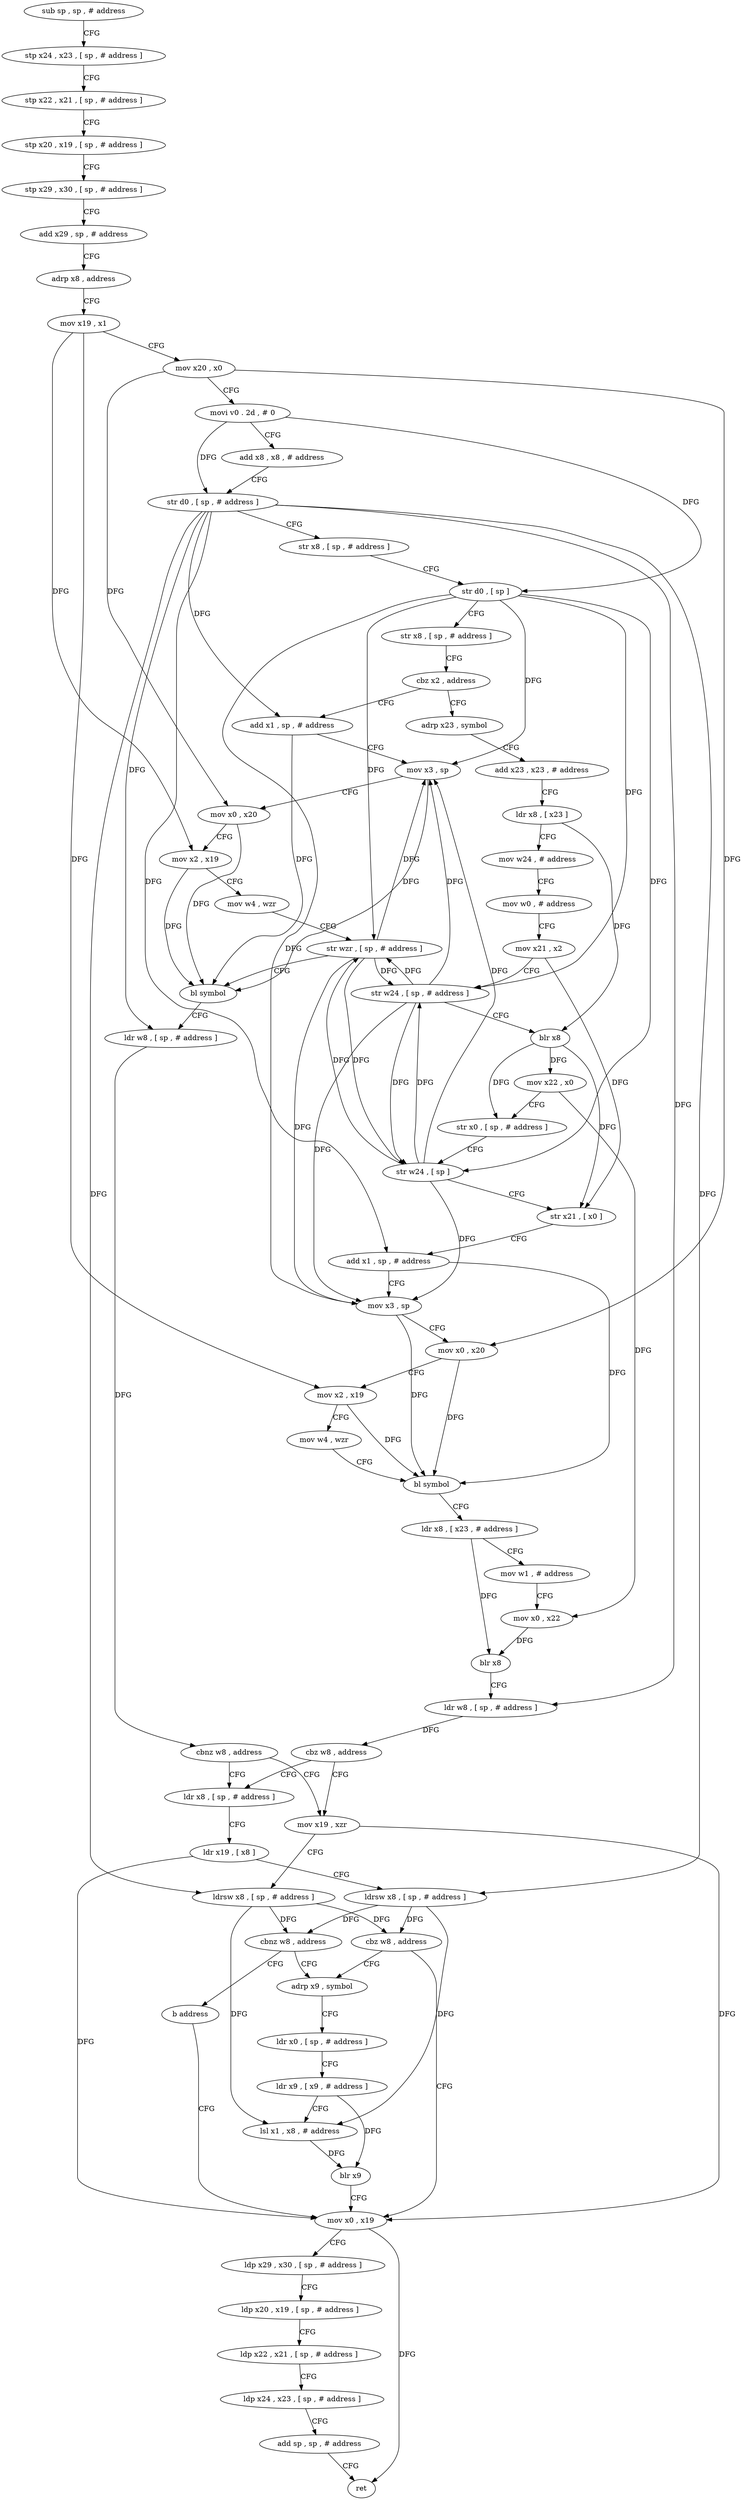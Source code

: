 digraph "func" {
"4241772" [label = "sub sp , sp , # address" ]
"4241776" [label = "stp x24 , x23 , [ sp , # address ]" ]
"4241780" [label = "stp x22 , x21 , [ sp , # address ]" ]
"4241784" [label = "stp x20 , x19 , [ sp , # address ]" ]
"4241788" [label = "stp x29 , x30 , [ sp , # address ]" ]
"4241792" [label = "add x29 , sp , # address" ]
"4241796" [label = "adrp x8 , address" ]
"4241800" [label = "mov x19 , x1" ]
"4241804" [label = "mov x20 , x0" ]
"4241808" [label = "movi v0 . 2d , # 0" ]
"4241812" [label = "add x8 , x8 , # address" ]
"4241816" [label = "str d0 , [ sp , # address ]" ]
"4241820" [label = "str x8 , [ sp , # address ]" ]
"4241824" [label = "str d0 , [ sp ]" ]
"4241828" [label = "str x8 , [ sp , # address ]" ]
"4241832" [label = "cbz x2 , address" ]
"4241996" [label = "add x1 , sp , # address" ]
"4241836" [label = "adrp x23 , symbol" ]
"4242000" [label = "mov x3 , sp" ]
"4242004" [label = "mov x0 , x20" ]
"4242008" [label = "mov x2 , x19" ]
"4242012" [label = "mov w4 , wzr" ]
"4242016" [label = "str wzr , [ sp , # address ]" ]
"4242020" [label = "bl symbol" ]
"4242024" [label = "ldr w8 , [ sp , # address ]" ]
"4242028" [label = "cbnz w8 , address" ]
"4241932" [label = "ldr x8 , [ sp , # address ]" ]
"4242032" [label = "mov x19 , xzr" ]
"4241840" [label = "add x23 , x23 , # address" ]
"4241844" [label = "ldr x8 , [ x23 ]" ]
"4241848" [label = "mov w24 , # address" ]
"4241852" [label = "mov w0 , # address" ]
"4241856" [label = "mov x21 , x2" ]
"4241860" [label = "str w24 , [ sp , # address ]" ]
"4241864" [label = "blr x8" ]
"4241868" [label = "mov x22 , x0" ]
"4241872" [label = "str x0 , [ sp , # address ]" ]
"4241876" [label = "str w24 , [ sp ]" ]
"4241880" [label = "str x21 , [ x0 ]" ]
"4241884" [label = "add x1 , sp , # address" ]
"4241888" [label = "mov x3 , sp" ]
"4241892" [label = "mov x0 , x20" ]
"4241896" [label = "mov x2 , x19" ]
"4241900" [label = "mov w4 , wzr" ]
"4241904" [label = "bl symbol" ]
"4241908" [label = "ldr x8 , [ x23 , # address ]" ]
"4241912" [label = "mov w1 , # address" ]
"4241916" [label = "mov x0 , x22" ]
"4241920" [label = "blr x8" ]
"4241924" [label = "ldr w8 , [ sp , # address ]" ]
"4241928" [label = "cbz w8 , address" ]
"4241936" [label = "ldr x19 , [ x8 ]" ]
"4241940" [label = "ldrsw x8 , [ sp , # address ]" ]
"4241944" [label = "cbz w8 , address" ]
"4241968" [label = "mov x0 , x19" ]
"4241948" [label = "adrp x9 , symbol" ]
"4242036" [label = "ldrsw x8 , [ sp , # address ]" ]
"4242040" [label = "cbnz w8 , address" ]
"4242044" [label = "b address" ]
"4241972" [label = "ldp x29 , x30 , [ sp , # address ]" ]
"4241976" [label = "ldp x20 , x19 , [ sp , # address ]" ]
"4241980" [label = "ldp x22 , x21 , [ sp , # address ]" ]
"4241984" [label = "ldp x24 , x23 , [ sp , # address ]" ]
"4241988" [label = "add sp , sp , # address" ]
"4241992" [label = "ret" ]
"4241952" [label = "ldr x0 , [ sp , # address ]" ]
"4241956" [label = "ldr x9 , [ x9 , # address ]" ]
"4241960" [label = "lsl x1 , x8 , # address" ]
"4241964" [label = "blr x9" ]
"4241772" -> "4241776" [ label = "CFG" ]
"4241776" -> "4241780" [ label = "CFG" ]
"4241780" -> "4241784" [ label = "CFG" ]
"4241784" -> "4241788" [ label = "CFG" ]
"4241788" -> "4241792" [ label = "CFG" ]
"4241792" -> "4241796" [ label = "CFG" ]
"4241796" -> "4241800" [ label = "CFG" ]
"4241800" -> "4241804" [ label = "CFG" ]
"4241800" -> "4242008" [ label = "DFG" ]
"4241800" -> "4241896" [ label = "DFG" ]
"4241804" -> "4241808" [ label = "CFG" ]
"4241804" -> "4242004" [ label = "DFG" ]
"4241804" -> "4241892" [ label = "DFG" ]
"4241808" -> "4241812" [ label = "CFG" ]
"4241808" -> "4241816" [ label = "DFG" ]
"4241808" -> "4241824" [ label = "DFG" ]
"4241812" -> "4241816" [ label = "CFG" ]
"4241816" -> "4241820" [ label = "CFG" ]
"4241816" -> "4242024" [ label = "DFG" ]
"4241816" -> "4241924" [ label = "DFG" ]
"4241816" -> "4241940" [ label = "DFG" ]
"4241816" -> "4242036" [ label = "DFG" ]
"4241816" -> "4241996" [ label = "DFG" ]
"4241816" -> "4241884" [ label = "DFG" ]
"4241820" -> "4241824" [ label = "CFG" ]
"4241824" -> "4241828" [ label = "CFG" ]
"4241824" -> "4242000" [ label = "DFG" ]
"4241824" -> "4242016" [ label = "DFG" ]
"4241824" -> "4241860" [ label = "DFG" ]
"4241824" -> "4241876" [ label = "DFG" ]
"4241824" -> "4241888" [ label = "DFG" ]
"4241828" -> "4241832" [ label = "CFG" ]
"4241832" -> "4241996" [ label = "CFG" ]
"4241832" -> "4241836" [ label = "CFG" ]
"4241996" -> "4242000" [ label = "CFG" ]
"4241996" -> "4242020" [ label = "DFG" ]
"4241836" -> "4241840" [ label = "CFG" ]
"4242000" -> "4242004" [ label = "CFG" ]
"4242000" -> "4242020" [ label = "DFG" ]
"4242004" -> "4242008" [ label = "CFG" ]
"4242004" -> "4242020" [ label = "DFG" ]
"4242008" -> "4242012" [ label = "CFG" ]
"4242008" -> "4242020" [ label = "DFG" ]
"4242012" -> "4242016" [ label = "CFG" ]
"4242016" -> "4242020" [ label = "CFG" ]
"4242016" -> "4242000" [ label = "DFG" ]
"4242016" -> "4241860" [ label = "DFG" ]
"4242016" -> "4241876" [ label = "DFG" ]
"4242016" -> "4241888" [ label = "DFG" ]
"4242020" -> "4242024" [ label = "CFG" ]
"4242024" -> "4242028" [ label = "DFG" ]
"4242028" -> "4241932" [ label = "CFG" ]
"4242028" -> "4242032" [ label = "CFG" ]
"4241932" -> "4241936" [ label = "CFG" ]
"4242032" -> "4242036" [ label = "CFG" ]
"4242032" -> "4241968" [ label = "DFG" ]
"4241840" -> "4241844" [ label = "CFG" ]
"4241844" -> "4241848" [ label = "CFG" ]
"4241844" -> "4241864" [ label = "DFG" ]
"4241848" -> "4241852" [ label = "CFG" ]
"4241852" -> "4241856" [ label = "CFG" ]
"4241856" -> "4241860" [ label = "CFG" ]
"4241856" -> "4241880" [ label = "DFG" ]
"4241860" -> "4241864" [ label = "CFG" ]
"4241860" -> "4242000" [ label = "DFG" ]
"4241860" -> "4242016" [ label = "DFG" ]
"4241860" -> "4241876" [ label = "DFG" ]
"4241860" -> "4241888" [ label = "DFG" ]
"4241864" -> "4241868" [ label = "DFG" ]
"4241864" -> "4241872" [ label = "DFG" ]
"4241864" -> "4241880" [ label = "DFG" ]
"4241868" -> "4241872" [ label = "CFG" ]
"4241868" -> "4241916" [ label = "DFG" ]
"4241872" -> "4241876" [ label = "CFG" ]
"4241876" -> "4241880" [ label = "CFG" ]
"4241876" -> "4242000" [ label = "DFG" ]
"4241876" -> "4242016" [ label = "DFG" ]
"4241876" -> "4241860" [ label = "DFG" ]
"4241876" -> "4241888" [ label = "DFG" ]
"4241880" -> "4241884" [ label = "CFG" ]
"4241884" -> "4241888" [ label = "CFG" ]
"4241884" -> "4241904" [ label = "DFG" ]
"4241888" -> "4241892" [ label = "CFG" ]
"4241888" -> "4241904" [ label = "DFG" ]
"4241892" -> "4241896" [ label = "CFG" ]
"4241892" -> "4241904" [ label = "DFG" ]
"4241896" -> "4241900" [ label = "CFG" ]
"4241896" -> "4241904" [ label = "DFG" ]
"4241900" -> "4241904" [ label = "CFG" ]
"4241904" -> "4241908" [ label = "CFG" ]
"4241908" -> "4241912" [ label = "CFG" ]
"4241908" -> "4241920" [ label = "DFG" ]
"4241912" -> "4241916" [ label = "CFG" ]
"4241916" -> "4241920" [ label = "DFG" ]
"4241920" -> "4241924" [ label = "CFG" ]
"4241924" -> "4241928" [ label = "DFG" ]
"4241928" -> "4242032" [ label = "CFG" ]
"4241928" -> "4241932" [ label = "CFG" ]
"4241936" -> "4241940" [ label = "CFG" ]
"4241936" -> "4241968" [ label = "DFG" ]
"4241940" -> "4241944" [ label = "DFG" ]
"4241940" -> "4242040" [ label = "DFG" ]
"4241940" -> "4241960" [ label = "DFG" ]
"4241944" -> "4241968" [ label = "CFG" ]
"4241944" -> "4241948" [ label = "CFG" ]
"4241968" -> "4241972" [ label = "CFG" ]
"4241968" -> "4241992" [ label = "DFG" ]
"4241948" -> "4241952" [ label = "CFG" ]
"4242036" -> "4242040" [ label = "DFG" ]
"4242036" -> "4241944" [ label = "DFG" ]
"4242036" -> "4241960" [ label = "DFG" ]
"4242040" -> "4241948" [ label = "CFG" ]
"4242040" -> "4242044" [ label = "CFG" ]
"4242044" -> "4241968" [ label = "CFG" ]
"4241972" -> "4241976" [ label = "CFG" ]
"4241976" -> "4241980" [ label = "CFG" ]
"4241980" -> "4241984" [ label = "CFG" ]
"4241984" -> "4241988" [ label = "CFG" ]
"4241988" -> "4241992" [ label = "CFG" ]
"4241952" -> "4241956" [ label = "CFG" ]
"4241956" -> "4241960" [ label = "CFG" ]
"4241956" -> "4241964" [ label = "DFG" ]
"4241960" -> "4241964" [ label = "DFG" ]
"4241964" -> "4241968" [ label = "CFG" ]
}
